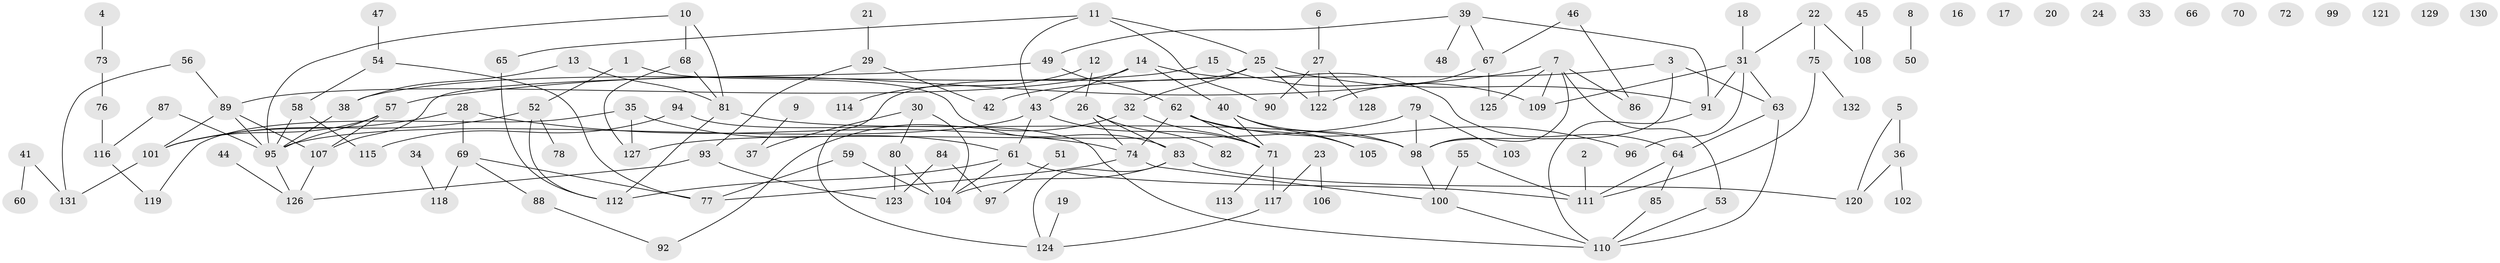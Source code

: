 // Generated by graph-tools (version 1.1) at 2025/13/03/09/25 04:13:02]
// undirected, 132 vertices, 169 edges
graph export_dot {
graph [start="1"]
  node [color=gray90,style=filled];
  1;
  2;
  3;
  4;
  5;
  6;
  7;
  8;
  9;
  10;
  11;
  12;
  13;
  14;
  15;
  16;
  17;
  18;
  19;
  20;
  21;
  22;
  23;
  24;
  25;
  26;
  27;
  28;
  29;
  30;
  31;
  32;
  33;
  34;
  35;
  36;
  37;
  38;
  39;
  40;
  41;
  42;
  43;
  44;
  45;
  46;
  47;
  48;
  49;
  50;
  51;
  52;
  53;
  54;
  55;
  56;
  57;
  58;
  59;
  60;
  61;
  62;
  63;
  64;
  65;
  66;
  67;
  68;
  69;
  70;
  71;
  72;
  73;
  74;
  75;
  76;
  77;
  78;
  79;
  80;
  81;
  82;
  83;
  84;
  85;
  86;
  87;
  88;
  89;
  90;
  91;
  92;
  93;
  94;
  95;
  96;
  97;
  98;
  99;
  100;
  101;
  102;
  103;
  104;
  105;
  106;
  107;
  108;
  109;
  110;
  111;
  112;
  113;
  114;
  115;
  116;
  117;
  118;
  119;
  120;
  121;
  122;
  123;
  124;
  125;
  126;
  127;
  128;
  129;
  130;
  131;
  132;
  1 -- 52;
  1 -- 83;
  2 -- 111;
  3 -- 42;
  3 -- 63;
  3 -- 98;
  4 -- 73;
  5 -- 36;
  5 -- 120;
  6 -- 27;
  7 -- 53;
  7 -- 57;
  7 -- 86;
  7 -- 98;
  7 -- 109;
  7 -- 125;
  8 -- 50;
  9 -- 37;
  10 -- 68;
  10 -- 81;
  10 -- 95;
  11 -- 25;
  11 -- 43;
  11 -- 65;
  11 -- 90;
  12 -- 26;
  12 -- 114;
  13 -- 38;
  13 -- 81;
  14 -- 40;
  14 -- 43;
  14 -- 64;
  14 -- 89;
  15 -- 38;
  15 -- 109;
  18 -- 31;
  19 -- 124;
  21 -- 29;
  22 -- 31;
  22 -- 75;
  22 -- 108;
  23 -- 106;
  23 -- 117;
  25 -- 32;
  25 -- 91;
  25 -- 122;
  25 -- 124;
  26 -- 74;
  26 -- 82;
  26 -- 83;
  27 -- 90;
  27 -- 122;
  27 -- 128;
  28 -- 69;
  28 -- 74;
  28 -- 101;
  29 -- 42;
  29 -- 93;
  30 -- 37;
  30 -- 80;
  30 -- 104;
  31 -- 63;
  31 -- 91;
  31 -- 96;
  31 -- 109;
  32 -- 71;
  32 -- 92;
  34 -- 118;
  35 -- 61;
  35 -- 119;
  35 -- 127;
  36 -- 102;
  36 -- 120;
  38 -- 95;
  39 -- 48;
  39 -- 49;
  39 -- 67;
  39 -- 91;
  40 -- 71;
  40 -- 98;
  40 -- 105;
  41 -- 60;
  41 -- 131;
  43 -- 61;
  43 -- 71;
  43 -- 95;
  44 -- 126;
  45 -- 108;
  46 -- 67;
  46 -- 86;
  47 -- 54;
  49 -- 62;
  49 -- 107;
  51 -- 97;
  52 -- 78;
  52 -- 101;
  52 -- 112;
  53 -- 110;
  54 -- 58;
  54 -- 77;
  55 -- 100;
  55 -- 111;
  56 -- 89;
  56 -- 131;
  57 -- 95;
  57 -- 101;
  57 -- 107;
  58 -- 95;
  58 -- 115;
  59 -- 77;
  59 -- 104;
  61 -- 104;
  61 -- 111;
  61 -- 112;
  62 -- 71;
  62 -- 74;
  62 -- 96;
  62 -- 105;
  63 -- 64;
  63 -- 110;
  64 -- 85;
  64 -- 111;
  65 -- 112;
  67 -- 122;
  67 -- 125;
  68 -- 81;
  68 -- 127;
  69 -- 77;
  69 -- 88;
  69 -- 118;
  71 -- 113;
  71 -- 117;
  73 -- 76;
  74 -- 77;
  74 -- 100;
  75 -- 111;
  75 -- 132;
  76 -- 116;
  79 -- 98;
  79 -- 103;
  79 -- 127;
  80 -- 104;
  80 -- 123;
  81 -- 98;
  81 -- 112;
  83 -- 104;
  83 -- 120;
  83 -- 124;
  84 -- 97;
  84 -- 123;
  85 -- 110;
  87 -- 95;
  87 -- 116;
  88 -- 92;
  89 -- 95;
  89 -- 101;
  89 -- 107;
  91 -- 110;
  93 -- 123;
  93 -- 126;
  94 -- 110;
  94 -- 115;
  95 -- 126;
  98 -- 100;
  100 -- 110;
  101 -- 131;
  107 -- 126;
  116 -- 119;
  117 -- 124;
}
